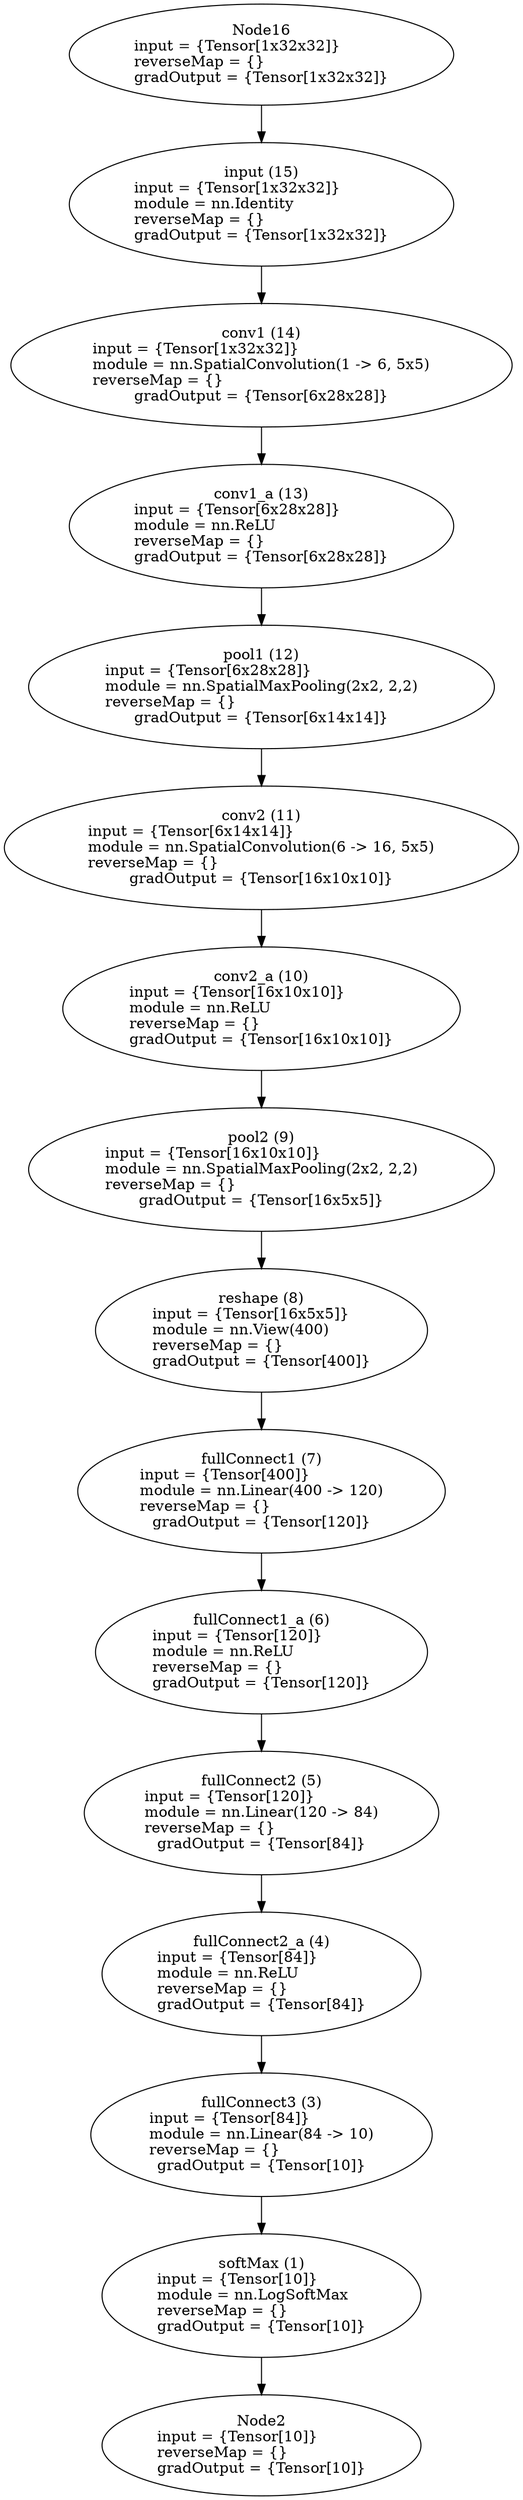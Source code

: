 digraph G {
	graph [bb="0,0,386,2384"];
	node [label="\N",
		shape=oval
	];
	n1	 [height=1.6303,
		label="softMax (1)\ninput = {Tensor[10]}\lmodule = nn.LogSoftMax\lreverseMap = {}\lgradOutput = {Tensor[10]}",
		pos="193,191",
		tooltip="[[string \"-- I will start with the LeNet I build with N...\"]]:28_",
		width=3.279];
	n2	 [height=1.3356,
		label="Node2\ninput = {Tensor[10]}\lreverseMap = {}\lgradOutput = {Tensor[10]}",
		pos="193,48",
		tooltip="[[C]]:-1_",
		width=3.279];
	n1 -> n2	 [pos="e,193,96.121 193,132.24 193,123.7 193,114.9 193,106.36"];
	n3	 [height=1.6303,
		label="fullConnect3 (3)\ninput = {Tensor[84]}\lmodule = nn.Linear(84 -> 10)\lreverseMap = {}\lgradOutput = {Tensor[10]}",
		pos="193,345",
		tooltip="[[string \"-- I will start with the LeNet I build with N...\"]]:27_",
		width=3.5652];
	n3 -> n1	 [pos="e,193,249.74 193,286.1 193,277.54 193,268.65 193,259.91"];
	n4	 [height=1.6303,
		label="fullConnect2_a (4)\ninput = {Tensor[84]}\lmodule = nn.ReLU\lreverseMap = {}\lgradOutput = {Tensor[84]}",
		pos="193,499",
		tooltip="[[string \"-- I will start with the LeNet I build with N...\"]]:25_",
		width=3.279];
	n4 -> n3	 [pos="e,193,403.74 193,440.1 193,431.54 193,422.65 193,413.91"];
	n5	 [height=1.6303,
		label="fullConnect2 (5)\ninput = {Tensor[120]}\lmodule = nn.Linear(120 -> 84)\lreverseMap = {}\lgradOutput = {Tensor[84]}",
		pos="193,653",
		tooltip="[[string \"-- I will start with the LeNet I build with N...\"]]:24_",
		width=3.7034];
	n5 -> n4	 [pos="e,193,557.74 193,594.1 193,585.54 193,576.65 193,567.91"];
	n6	 [height=1.6303,
		label="fullConnect1_a (6)\ninput = {Tensor[120]}\lmodule = nn.ReLU\lreverseMap = {}\lgradOutput = {Tensor[120]}",
		pos="193,807",
		tooltip="[[string \"-- I will start with the LeNet I build with N...\"]]:22_",
		width=3.4172];
	n6 -> n5	 [pos="e,193,711.74 193,748.1 193,739.54 193,730.65 193,721.91"];
	n7	 [height=1.6303,
		label="fullConnect1 (7)\ninput = {Tensor[400]}\lmodule = nn.Linear(400 -> 120)\lreverseMap = {}\lgradOutput = {Tensor[120]}",
		pos="193,961",
		tooltip="[[string \"-- I will start with the LeNet I build with N...\"]]:21_",
		width=3.8416];
	n7 -> n6	 [pos="e,193,865.74 193,902.1 193,893.54 193,884.65 193,875.91"];
	n8	 [height=1.6303,
		label="reshape (8)\ninput = {Tensor[16x5x5]}\lmodule = nn.View(400)\lreverseMap = {}\lgradOutput = {Tensor[400]}",
		pos="193,1115",
		tooltip="[[string \"-- I will start with the LeNet I build with N...\"]]:19_",
		width=3.4172];
	n8 -> n7	 [pos="e,193,1019.7 193,1056.1 193,1047.5 193,1038.7 193,1029.9"];
	n9	 [height=1.6303,
		label="pool2 (9)\ninput = {Tensor[16x10x10]}\lmodule = nn.SpatialMaxPooling(2x2, 2,2)\lreverseMap = {}\lgradOutput = {Tensor[16x5x5]}",
		pos="193,1269",
		tooltip="[[string \"-- I will start with the LeNet I build with N...\"]]:17_",
		width=4.8997];
	n9 -> n8	 [pos="e,193,1173.7 193,1210.1 193,1201.5 193,1192.7 193,1183.9"];
	n10	 [height=1.6303,
		label="conv2_a (10)\ninput = {Tensor[16x10x10]}\lmodule = nn.ReLU\lreverseMap = {}\lgradOutput = {Tensor[16x10x10]}",
		pos="193,1423",
		tooltip="[[string \"-- I will start with the LeNet I build with N...\"]]:16_",
		width=4.0844];
	n10 -> n9	 [pos="e,193,1327.7 193,1364.1 193,1355.5 193,1346.7 193,1337.9"];
	n11	 [height=1.6303,
		label="conv2 (11)\ninput = {Tensor[6x14x14]}\lmodule = nn.SpatialConvolution(6 -> 16, 5x5)\lreverseMap = {}\lgradOutput = {Tensor[16x10x10]}",
		pos="193,1577",
		tooltip="[[string \"-- I will start with the LeNet I build with N...\"]]:15_",
		width=5.3617];
	n11 -> n10	 [pos="e,193,1481.7 193,1518.1 193,1509.5 193,1500.7 193,1491.9"];
	n12	 [height=1.6303,
		label="pool1 (12)\ninput = {Tensor[6x28x28]}\lmodule = nn.SpatialMaxPooling(2x2, 2,2)\lreverseMap = {}\lgradOutput = {Tensor[6x14x14]}",
		pos="193,1731",
		tooltip="[[string \"-- I will start with the LeNet I build with N...\"]]:13_",
		width=4.8997];
	n12 -> n11	 [pos="e,193,1635.7 193,1672.1 193,1663.5 193,1654.7 193,1645.9"];
	n13	 [height=1.6303,
		label="conv1_a (13)\ninput = {Tensor[6x28x28]}\lmodule = nn.ReLU\lreverseMap = {}\lgradOutput = {Tensor[6x28x28]}",
		pos="193,1885",
		tooltip="[[string \"-- I will start with the LeNet I build with N...\"]]:12_",
		width=3.9462];
	n13 -> n12	 [pos="e,193,1789.7 193,1826.1 193,1817.5 193,1808.7 193,1799.9"];
	n14	 [height=1.6303,
		label="conv1 (14)\ninput = {Tensor[1x32x32]}\lmodule = nn.SpatialConvolution(1 -> 6, 5x5)\lreverseMap = {}\lgradOutput = {Tensor[6x28x28]}",
		pos="193,2039",
		tooltip="[[string \"-- I will start with the LeNet I build with N...\"]]:11_",
		width=5.2235];
	n14 -> n13	 [pos="e,193,1943.7 193,1980.1 193,1971.5 193,1962.7 193,1953.9"];
	n15	 [height=1.6303,
		label="input (15)\ninput = {Tensor[1x32x32]}\lmodule = nn.Identity\lreverseMap = {}\lgradOutput = {Tensor[1x32x32]}",
		pos="193,2193",
		tooltip="[[string \"-- I will start with the LeNet I build with N...\"]]:7_",
		width=3.9462];
	n15 -> n14	 [pos="e,193,2097.7 193,2134.1 193,2125.5 193,2116.7 193,2107.9"];
	n16	 [height=1.3356,
		label="Node16\ninput = {Tensor[1x32x32]}\lreverseMap = {}\lgradOutput = {Tensor[1x32x32]}",
		pos="193,2336",
		tooltip="[[C]]:-1_",
		width=3.9462];
	n16 -> n15	 [pos="e,193,2251.7 193,2287.7 193,2279.4 193,2270.6 193,2261.9"];
}
